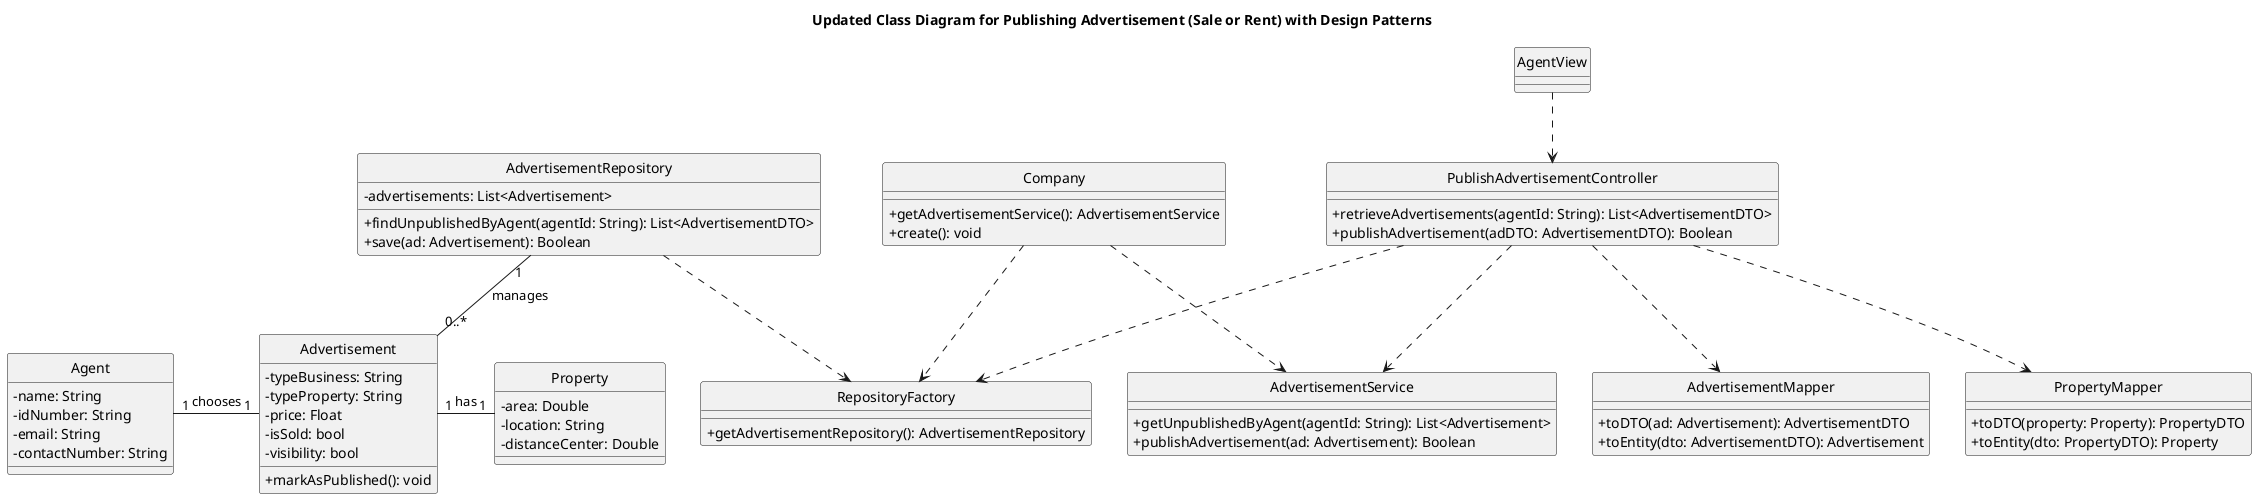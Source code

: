 @startuml
'https://plantuml.com/class-diagram

hide circle
skinparam classAttributeIconSize 0

title Updated Class Diagram for Publishing Advertisement (Sale or Rent) with Design Patterns

' Domain Classes
class Agent {
    - name: String
    - idNumber: String
    - email: String
    - contactNumber: String
}

class Advertisement {
    - typeBusiness: String
    - typeProperty: String
    - price: Float
    - isSold: bool
    - visibility: bool
    + markAsPublished(): void
}

class Property {
    - area: Double
    - location: String
    - distanceCenter: Double
}

' Repository Pattern
class AdvertisementRepository {
    - advertisements: List<Advertisement>
    + findUnpublishedByAgent(agentId: String): List<AdvertisementDTO>
    + save(ad: Advertisement): Boolean
}

' Repository Factory
class RepositoryFactory {
    + getAdvertisementRepository(): AdvertisementRepository
}

' Service Layer
class AdvertisementService {
    + getUnpublishedByAgent(agentId: String): List<Advertisement>
    + publishAdvertisement(ad: Advertisement): Boolean
}

' Mapper Classes
class AdvertisementMapper {
    + toDTO(ad: Advertisement): AdvertisementDTO
    + toEntity(dto: AdvertisementDTO): Advertisement
}

class PropertyMapper {
    + toDTO(property: Property): PropertyDTO
    + toEntity(dto: PropertyDTO): Property
}

' Controller
class PublishAdvertisementController {
    + retrieveAdvertisements(agentId: String): List<AdvertisementDTO>
    + publishAdvertisement(adDTO: AdvertisementDTO): Boolean
}

' Company
class Company {
    + getAdvertisementService(): AdvertisementService
    + create(): void
}

' View Layer
class AgentView {
}

' Relationships
AgentView ..> PublishAdvertisementController
PublishAdvertisementController ..> RepositoryFactory
PublishAdvertisementController ..> AdvertisementService
PublishAdvertisementController ..> AdvertisementMapper
PublishAdvertisementController ..> PropertyMapper
Company ..> RepositoryFactory
Company ..> AdvertisementService
AdvertisementRepository ..> RepositoryFactory
AdvertisementRepository "1" -- "0..*" Advertisement : manages
Advertisement "1" --right-- "1" Property : has
Advertisement "1" --left-- "1" Agent : chooses


@enduml
